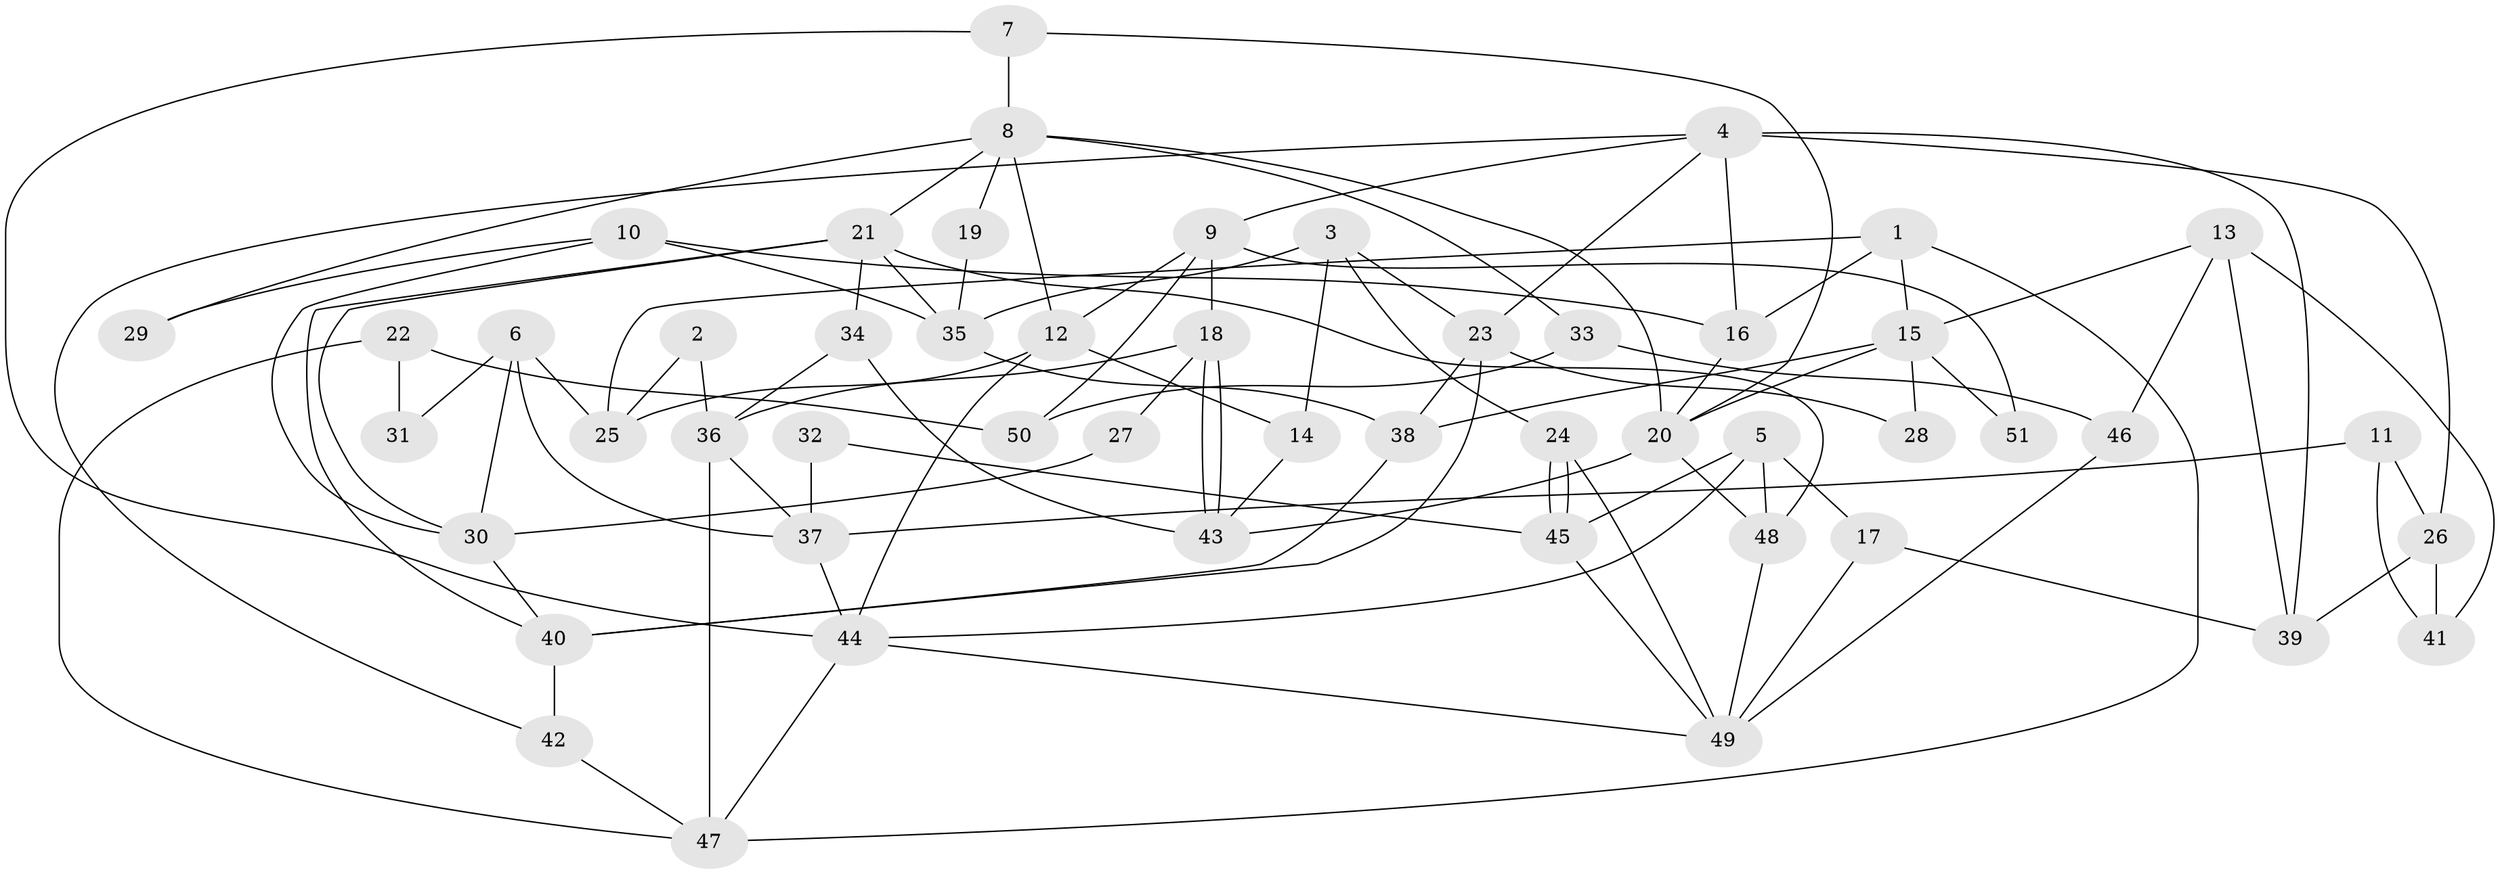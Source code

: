 // Generated by graph-tools (version 1.1) at 2025/26/03/09/25 03:26:14]
// undirected, 51 vertices, 102 edges
graph export_dot {
graph [start="1"]
  node [color=gray90,style=filled];
  1;
  2;
  3;
  4;
  5;
  6;
  7;
  8;
  9;
  10;
  11;
  12;
  13;
  14;
  15;
  16;
  17;
  18;
  19;
  20;
  21;
  22;
  23;
  24;
  25;
  26;
  27;
  28;
  29;
  30;
  31;
  32;
  33;
  34;
  35;
  36;
  37;
  38;
  39;
  40;
  41;
  42;
  43;
  44;
  45;
  46;
  47;
  48;
  49;
  50;
  51;
  1 -- 25;
  1 -- 47;
  1 -- 15;
  1 -- 16;
  2 -- 36;
  2 -- 25;
  3 -- 24;
  3 -- 35;
  3 -- 14;
  3 -- 23;
  4 -- 16;
  4 -- 23;
  4 -- 9;
  4 -- 26;
  4 -- 39;
  4 -- 42;
  5 -- 44;
  5 -- 45;
  5 -- 17;
  5 -- 48;
  6 -- 37;
  6 -- 30;
  6 -- 25;
  6 -- 31;
  7 -- 8;
  7 -- 20;
  7 -- 44;
  8 -- 21;
  8 -- 12;
  8 -- 19;
  8 -- 20;
  8 -- 29;
  8 -- 33;
  9 -- 12;
  9 -- 18;
  9 -- 50;
  9 -- 51;
  10 -- 35;
  10 -- 16;
  10 -- 29;
  10 -- 30;
  11 -- 26;
  11 -- 41;
  11 -- 37;
  12 -- 14;
  12 -- 44;
  12 -- 25;
  13 -- 15;
  13 -- 39;
  13 -- 41;
  13 -- 46;
  14 -- 43;
  15 -- 38;
  15 -- 20;
  15 -- 28;
  15 -- 51;
  16 -- 20;
  17 -- 49;
  17 -- 39;
  18 -- 43;
  18 -- 43;
  18 -- 27;
  18 -- 36;
  19 -- 35;
  20 -- 43;
  20 -- 48;
  21 -- 34;
  21 -- 48;
  21 -- 30;
  21 -- 35;
  21 -- 40;
  22 -- 50;
  22 -- 47;
  22 -- 31;
  23 -- 40;
  23 -- 28;
  23 -- 38;
  24 -- 45;
  24 -- 45;
  24 -- 49;
  26 -- 39;
  26 -- 41;
  27 -- 30;
  30 -- 40;
  32 -- 45;
  32 -- 37;
  33 -- 46;
  33 -- 50;
  34 -- 43;
  34 -- 36;
  35 -- 38;
  36 -- 37;
  36 -- 47;
  37 -- 44;
  38 -- 40;
  40 -- 42;
  42 -- 47;
  44 -- 47;
  44 -- 49;
  45 -- 49;
  46 -- 49;
  48 -- 49;
}
